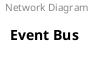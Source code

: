 @startuml Network Diagram Event Bus
header Network Diagram
title Event Bus
@enduml

''''''''''''''''''''''''''''''
@startuml Deployment Diagram Event Bus
header Deployment Diagram
title Event Bus
@enduml

''''''''''''''''''''''''''''''
@startuml Component Diagram Event Bus
header Component Diagram
title Event Bus
package "Event Bus" as Event_Bus_package <<System>>{
	queue "Event Bus (Pub/Sub)" as Event_Bus_Pub_Sub <<Queue>>
}
@enduml

''''''''''''''''''''''''''''''
@startuml System Diagram Event Bus
header System Diagram
title Event Bus
package "Event Bus" as Event_Bus_package <<System>>
@enduml
